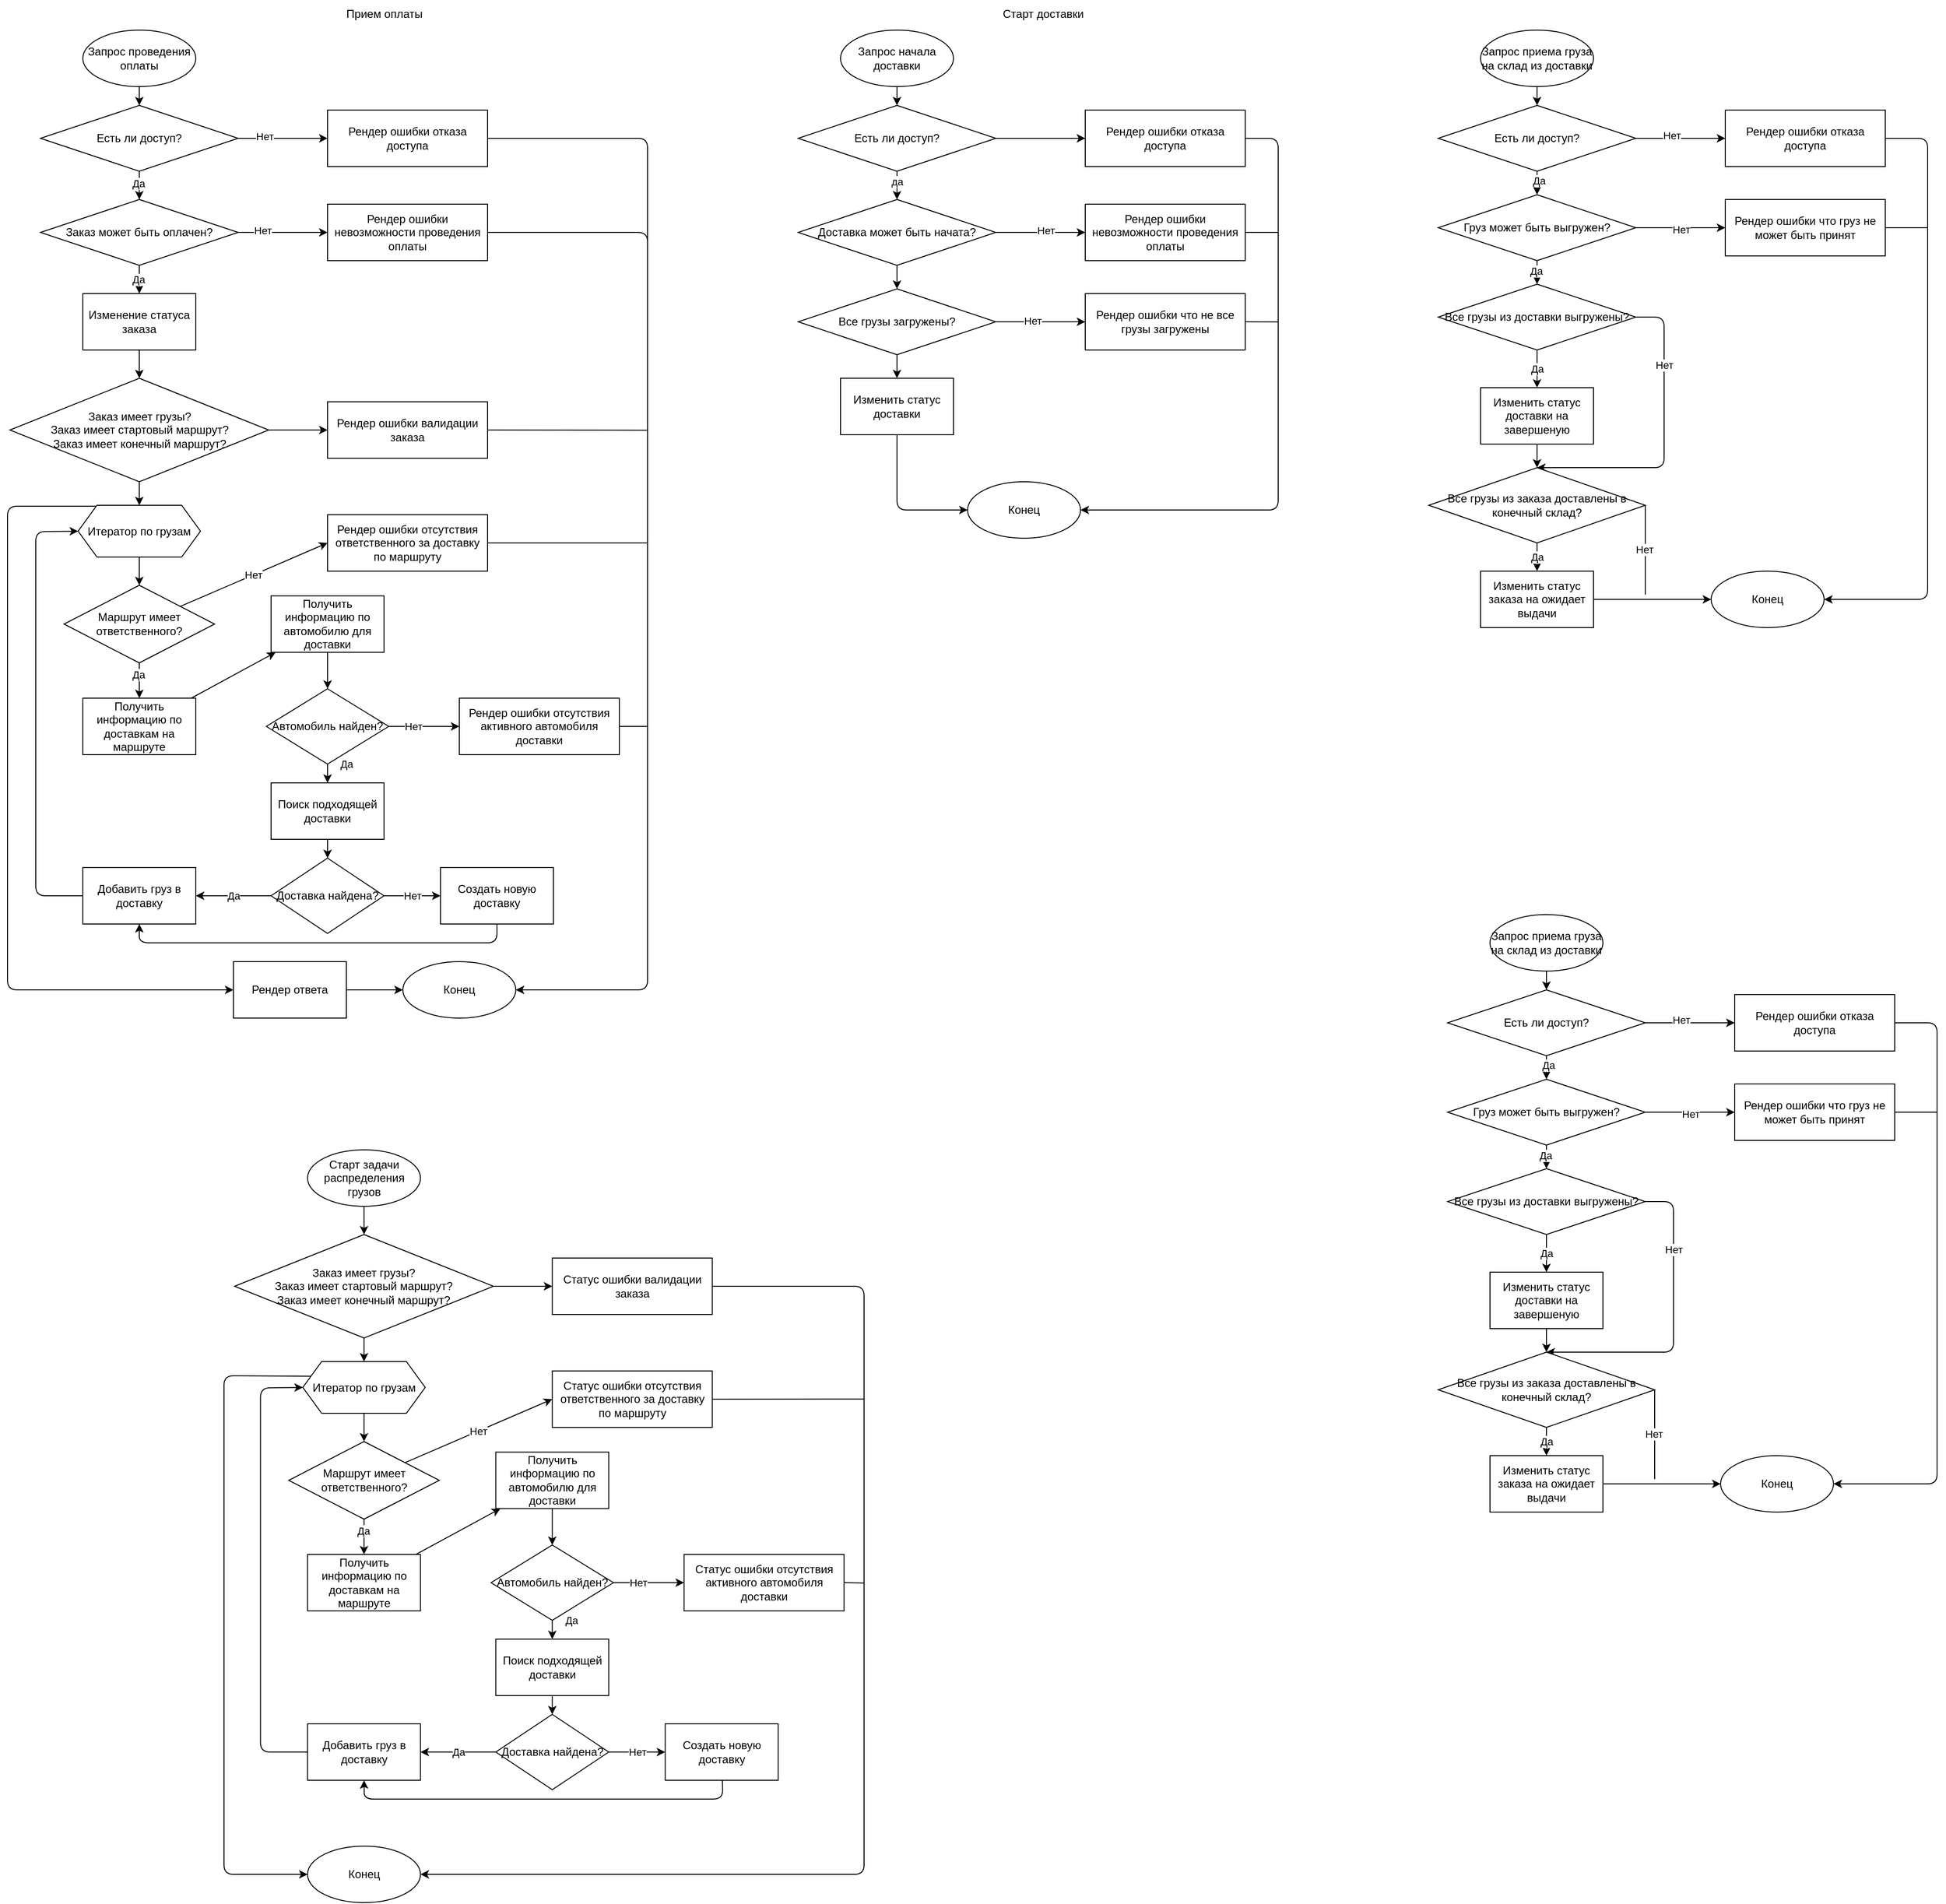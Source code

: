 <mxfile>
    <diagram id="8KB6YMQAkkgc4JgXTkol" name="Страница — 1">
        <mxGraphModel dx="1333" dy="853" grid="1" gridSize="10" guides="1" tooltips="1" connect="1" arrows="1" fold="1" page="1" pageScale="1" pageWidth="827" pageHeight="1169" math="0" shadow="0">
            <root>
                <mxCell id="0"/>
                <mxCell id="1" parent="0"/>
                <mxCell id="4" value="" style="edgeStyle=none;html=1;" parent="1" source="2" target="3" edge="1">
                    <mxGeometry relative="1" as="geometry"/>
                </mxCell>
                <mxCell id="2" value="Запрос проведения оплаты" style="ellipse;whiteSpace=wrap;html=1;" parent="1" vertex="1">
                    <mxGeometry x="160" y="40" width="120" height="60" as="geometry"/>
                </mxCell>
                <mxCell id="6" value="" style="edgeStyle=none;html=1;" parent="1" source="3" target="5" edge="1">
                    <mxGeometry relative="1" as="geometry"/>
                </mxCell>
                <mxCell id="9" value="Да" style="edgeLabel;html=1;align=center;verticalAlign=middle;resizable=0;points=[];" parent="6" vertex="1" connectable="0">
                    <mxGeometry x="-0.136" y="-1" relative="1" as="geometry">
                        <mxPoint as="offset"/>
                    </mxGeometry>
                </mxCell>
                <mxCell id="62" value="" style="edgeStyle=none;html=1;" parent="1" source="3" target="61" edge="1">
                    <mxGeometry relative="1" as="geometry"/>
                </mxCell>
                <mxCell id="80" value="Нет" style="edgeLabel;html=1;align=center;verticalAlign=middle;resizable=0;points=[];" parent="62" vertex="1" connectable="0">
                    <mxGeometry x="-0.418" y="2" relative="1" as="geometry">
                        <mxPoint as="offset"/>
                    </mxGeometry>
                </mxCell>
                <mxCell id="3" value="Есть ли доступ?" style="rhombus;whiteSpace=wrap;html=1;" parent="1" vertex="1">
                    <mxGeometry x="115" y="120" width="210" height="70" as="geometry"/>
                </mxCell>
                <mxCell id="8" value="" style="edgeStyle=none;html=1;" parent="1" source="5" target="7" edge="1">
                    <mxGeometry relative="1" as="geometry"/>
                </mxCell>
                <mxCell id="10" value="Да" style="edgeLabel;html=1;align=center;verticalAlign=middle;resizable=0;points=[];" parent="8" vertex="1" connectable="0">
                    <mxGeometry x="0.012" y="-1" relative="1" as="geometry">
                        <mxPoint as="offset"/>
                    </mxGeometry>
                </mxCell>
                <mxCell id="56" value="" style="edgeStyle=none;html=1;" parent="1" source="5" target="54" edge="1">
                    <mxGeometry relative="1" as="geometry"/>
                </mxCell>
                <mxCell id="81" value="Нет" style="edgeLabel;html=1;align=center;verticalAlign=middle;resizable=0;points=[];" parent="56" vertex="1" connectable="0">
                    <mxGeometry x="-0.455" y="2" relative="1" as="geometry">
                        <mxPoint as="offset"/>
                    </mxGeometry>
                </mxCell>
                <mxCell id="5" value="Заказ может быть оплачен?" style="rhombus;whiteSpace=wrap;html=1;" parent="1" vertex="1">
                    <mxGeometry x="115" y="220" width="210" height="70" as="geometry"/>
                </mxCell>
                <mxCell id="12" value="" style="edgeStyle=none;html=1;" parent="1" source="7" target="11" edge="1">
                    <mxGeometry relative="1" as="geometry"/>
                </mxCell>
                <mxCell id="7" value="Изменение статуса заказа" style="whiteSpace=wrap;html=1;" parent="1" vertex="1">
                    <mxGeometry x="160" y="320" width="120" height="60" as="geometry"/>
                </mxCell>
                <mxCell id="46" style="edgeStyle=none;html=1;entryX=0.5;entryY=0;entryDx=0;entryDy=0;" parent="1" source="11" target="15" edge="1">
                    <mxGeometry relative="1" as="geometry"/>
                </mxCell>
                <mxCell id="55" value="" style="edgeStyle=none;html=1;" parent="1" source="11" target="53" edge="1">
                    <mxGeometry relative="1" as="geometry"/>
                </mxCell>
                <mxCell id="11" value="Заказ имеет грузы?&lt;div&gt;Заказ имеет стартовый маршрут?&lt;/div&gt;&lt;div&gt;Заказ имеет конечный маршрут?&lt;/div&gt;" style="rhombus;whiteSpace=wrap;html=1;" parent="1" vertex="1">
                    <mxGeometry x="82.5" y="410" width="275" height="110" as="geometry"/>
                </mxCell>
                <mxCell id="17" value="" style="edgeStyle=none;html=1;" parent="1" source="15" target="16" edge="1">
                    <mxGeometry relative="1" as="geometry"/>
                </mxCell>
                <mxCell id="48" value="" style="edgeStyle=none;html=1;entryX=0;entryY=0.5;entryDx=0;entryDy=0;exitX=0.153;exitY=0.019;exitDx=0;exitDy=0;exitPerimeter=0;" parent="1" source="15" target="47" edge="1">
                    <mxGeometry relative="1" as="geometry">
                        <mxPoint x="329.999" y="572.583" as="sourcePoint"/>
                        <mxPoint x="689.793" y="641.25" as="targetPoint"/>
                        <Array as="points">
                            <mxPoint x="80" y="546"/>
                            <mxPoint x="80" y="1060"/>
                        </Array>
                    </mxGeometry>
                </mxCell>
                <mxCell id="15" value="Итератор по грузам" style="shape=hexagon;perimeter=hexagonPerimeter2;whiteSpace=wrap;html=1;fixedSize=1;" parent="1" vertex="1">
                    <mxGeometry x="155" y="545" width="130" height="55" as="geometry"/>
                </mxCell>
                <mxCell id="28" value="" style="edgeStyle=none;html=1;" parent="1" source="16" target="27" edge="1">
                    <mxGeometry relative="1" as="geometry"/>
                </mxCell>
                <mxCell id="68" value="Да" style="edgeLabel;html=1;align=center;verticalAlign=middle;resizable=0;points=[];" parent="28" vertex="1" connectable="0">
                    <mxGeometry x="-0.337" y="-1" relative="1" as="geometry">
                        <mxPoint as="offset"/>
                    </mxGeometry>
                </mxCell>
                <mxCell id="66" style="edgeStyle=none;html=1;entryX=0;entryY=0.5;entryDx=0;entryDy=0;" parent="1" source="16" target="65" edge="1">
                    <mxGeometry relative="1" as="geometry"/>
                </mxCell>
                <mxCell id="67" value="Нет" style="edgeLabel;html=1;align=center;verticalAlign=middle;resizable=0;points=[];" parent="66" vertex="1" connectable="0">
                    <mxGeometry x="-0.006" relative="1" as="geometry">
                        <mxPoint as="offset"/>
                    </mxGeometry>
                </mxCell>
                <mxCell id="16" value="Маршрут имеет ответственного?" style="rhombus;whiteSpace=wrap;html=1;" parent="1" vertex="1">
                    <mxGeometry x="140" y="630" width="160" height="82.5" as="geometry"/>
                </mxCell>
                <mxCell id="26" style="edgeStyle=none;html=1;entryX=0;entryY=0.5;entryDx=0;entryDy=0;" parent="1" source="24" target="15" edge="1">
                    <mxGeometry relative="1" as="geometry">
                        <Array as="points">
                            <mxPoint x="110" y="960"/>
                            <mxPoint x="110" y="573"/>
                        </Array>
                    </mxGeometry>
                </mxCell>
                <mxCell id="24" value="Добавить груз в доставку" style="whiteSpace=wrap;html=1;" parent="1" vertex="1">
                    <mxGeometry x="160" y="930" width="120" height="60" as="geometry"/>
                </mxCell>
                <mxCell id="30" value="" style="edgeStyle=none;html=1;" parent="1" source="27" target="29" edge="1">
                    <mxGeometry relative="1" as="geometry"/>
                </mxCell>
                <mxCell id="27" value="Получить информацию по доставкам на маршруте" style="whiteSpace=wrap;html=1;" parent="1" vertex="1">
                    <mxGeometry x="160" y="750" width="120" height="60" as="geometry"/>
                </mxCell>
                <mxCell id="32" value="" style="edgeStyle=none;html=1;" parent="1" source="29" target="31" edge="1">
                    <mxGeometry relative="1" as="geometry"/>
                </mxCell>
                <mxCell id="29" value="Получить информацию по автомобилю для доставки" style="whiteSpace=wrap;html=1;" parent="1" vertex="1">
                    <mxGeometry x="360" y="641.25" width="120" height="60" as="geometry"/>
                </mxCell>
                <mxCell id="36" value="Да" style="edgeStyle=none;html=1;" parent="1" source="31" target="35" edge="1">
                    <mxGeometry x="-1" y="20" relative="1" as="geometry">
                        <mxPoint as="offset"/>
                    </mxGeometry>
                </mxCell>
                <mxCell id="57" value="" style="edgeStyle=none;html=1;" parent="1" source="31" target="52" edge="1">
                    <mxGeometry relative="1" as="geometry"/>
                </mxCell>
                <mxCell id="64" value="Нет" style="edgeLabel;html=1;align=center;verticalAlign=middle;resizable=0;points=[];" parent="57" vertex="1" connectable="0">
                    <mxGeometry x="-0.318" relative="1" as="geometry">
                        <mxPoint as="offset"/>
                    </mxGeometry>
                </mxCell>
                <mxCell id="31" value="Автомобиль найден?" style="rhombus;whiteSpace=wrap;html=1;" parent="1" vertex="1">
                    <mxGeometry x="355" y="740" width="130" height="80" as="geometry"/>
                </mxCell>
                <mxCell id="38" value="" style="edgeStyle=none;html=1;" parent="1" source="35" target="37" edge="1">
                    <mxGeometry relative="1" as="geometry"/>
                </mxCell>
                <mxCell id="35" value="Поиск подходящей доставки" style="whiteSpace=wrap;html=1;" parent="1" vertex="1">
                    <mxGeometry x="360" y="840" width="120" height="60" as="geometry"/>
                </mxCell>
                <mxCell id="41" value="Да" style="edgeStyle=none;html=1;entryX=1;entryY=0.5;entryDx=0;entryDy=0;" parent="1" source="37" target="24" edge="1">
                    <mxGeometry relative="1" as="geometry"/>
                </mxCell>
                <mxCell id="43" value="Нет" style="edgeStyle=none;html=1;" parent="1" source="37" target="42" edge="1">
                    <mxGeometry relative="1" as="geometry"/>
                </mxCell>
                <mxCell id="37" value="Доставка найдена?" style="rhombus;whiteSpace=wrap;html=1;" parent="1" vertex="1">
                    <mxGeometry x="360" y="920" width="120" height="80" as="geometry"/>
                </mxCell>
                <mxCell id="44" style="edgeStyle=none;html=1;entryX=0.5;entryY=1;entryDx=0;entryDy=0;" parent="1" source="42" target="24" edge="1">
                    <mxGeometry relative="1" as="geometry">
                        <Array as="points">
                            <mxPoint x="600" y="1010"/>
                            <mxPoint x="220" y="1010"/>
                        </Array>
                    </mxGeometry>
                </mxCell>
                <mxCell id="42" value="Создать новую доставку" style="whiteSpace=wrap;html=1;" parent="1" vertex="1">
                    <mxGeometry x="540" y="930" width="120" height="60" as="geometry"/>
                </mxCell>
                <mxCell id="51" value="" style="edgeStyle=none;html=1;" parent="1" source="47" target="50" edge="1">
                    <mxGeometry relative="1" as="geometry"/>
                </mxCell>
                <mxCell id="47" value="Рендер ответа" style="whiteSpace=wrap;html=1;" parent="1" vertex="1">
                    <mxGeometry x="320" y="1030" width="120" height="60" as="geometry"/>
                </mxCell>
                <mxCell id="50" value="Конец" style="ellipse;whiteSpace=wrap;html=1;" parent="1" vertex="1">
                    <mxGeometry x="500" y="1030" width="120" height="60" as="geometry"/>
                </mxCell>
                <mxCell id="59" style="edgeStyle=none;html=1;exitX=1;exitY=0.5;exitDx=0;exitDy=0;endArrow=none;endFill=0;" parent="1" source="52" edge="1">
                    <mxGeometry relative="1" as="geometry">
                        <mxPoint x="760" y="780" as="targetPoint"/>
                    </mxGeometry>
                </mxCell>
                <mxCell id="52" value="Рендер ошибки отсутствия активного автомобиля доставки" style="whiteSpace=wrap;html=1;" parent="1" vertex="1">
                    <mxGeometry x="560" y="750" width="170" height="60" as="geometry"/>
                </mxCell>
                <mxCell id="60" style="edgeStyle=none;html=1;exitX=1;exitY=0.5;exitDx=0;exitDy=0;endArrow=none;endFill=0;" parent="1" source="53" edge="1">
                    <mxGeometry relative="1" as="geometry">
                        <mxPoint x="760" y="465.243" as="targetPoint"/>
                    </mxGeometry>
                </mxCell>
                <mxCell id="53" value="Рендер ошибки валидации заказа" style="whiteSpace=wrap;html=1;" parent="1" vertex="1">
                    <mxGeometry x="420" y="435" width="170" height="60" as="geometry"/>
                </mxCell>
                <mxCell id="58" style="edgeStyle=none;html=1;entryX=1;entryY=0.5;entryDx=0;entryDy=0;" parent="1" source="54" target="50" edge="1">
                    <mxGeometry relative="1" as="geometry">
                        <Array as="points">
                            <mxPoint x="760" y="255"/>
                            <mxPoint x="760" y="1060"/>
                        </Array>
                    </mxGeometry>
                </mxCell>
                <mxCell id="54" value="Рендер ошибки невозможности проведения оплаты" style="whiteSpace=wrap;html=1;" parent="1" vertex="1">
                    <mxGeometry x="420" y="225" width="170" height="60" as="geometry"/>
                </mxCell>
                <mxCell id="63" style="edgeStyle=none;html=1;endArrow=none;endFill=0;" parent="1" source="61" edge="1">
                    <mxGeometry relative="1" as="geometry">
                        <mxPoint x="760" y="270" as="targetPoint"/>
                        <Array as="points">
                            <mxPoint x="760" y="155"/>
                        </Array>
                    </mxGeometry>
                </mxCell>
                <mxCell id="61" value="Рендер ошибки отказа доступа" style="whiteSpace=wrap;html=1;" parent="1" vertex="1">
                    <mxGeometry x="420" y="125" width="170" height="60" as="geometry"/>
                </mxCell>
                <mxCell id="69" style="edgeStyle=none;html=1;endArrow=none;endFill=0;" parent="1" source="65" edge="1">
                    <mxGeometry relative="1" as="geometry">
                        <mxPoint x="760.0" y="585" as="targetPoint"/>
                    </mxGeometry>
                </mxCell>
                <mxCell id="65" value="Рендер ошибки отсутствия ответственного за доставку по маршруту" style="whiteSpace=wrap;html=1;" parent="1" vertex="1">
                    <mxGeometry x="420" y="555" width="170" height="60" as="geometry"/>
                </mxCell>
                <mxCell id="75" value="" style="edgeStyle=none;html=1;" parent="1" source="70" target="71" edge="1">
                    <mxGeometry relative="1" as="geometry"/>
                </mxCell>
                <mxCell id="70" value="Запрос начала доставки" style="ellipse;whiteSpace=wrap;html=1;" parent="1" vertex="1">
                    <mxGeometry x="965" y="40" width="120" height="60" as="geometry"/>
                </mxCell>
                <mxCell id="76" value="" style="edgeStyle=none;html=1;" parent="1" source="71" target="74" edge="1">
                    <mxGeometry relative="1" as="geometry"/>
                </mxCell>
                <mxCell id="77" value="" style="edgeStyle=none;html=1;" parent="1" source="71" target="72" edge="1">
                    <mxGeometry relative="1" as="geometry"/>
                </mxCell>
                <mxCell id="82" value="да" style="edgeLabel;html=1;align=center;verticalAlign=middle;resizable=0;points=[];" parent="77" vertex="1" connectable="0">
                    <mxGeometry x="-0.263" relative="1" as="geometry">
                        <mxPoint as="offset"/>
                    </mxGeometry>
                </mxCell>
                <mxCell id="71" value="Есть ли доступ?" style="rhombus;whiteSpace=wrap;html=1;" parent="1" vertex="1">
                    <mxGeometry x="920" y="120" width="210" height="70" as="geometry"/>
                </mxCell>
                <mxCell id="78" value="" style="edgeStyle=none;html=1;" parent="1" source="72" target="73" edge="1">
                    <mxGeometry relative="1" as="geometry"/>
                </mxCell>
                <mxCell id="79" value="Нет" style="edgeLabel;html=1;align=center;verticalAlign=middle;resizable=0;points=[];" parent="78" vertex="1" connectable="0">
                    <mxGeometry x="0.121" y="2" relative="1" as="geometry">
                        <mxPoint as="offset"/>
                    </mxGeometry>
                </mxCell>
                <mxCell id="84" value="" style="edgeStyle=none;html=1;" parent="1" source="72" target="83" edge="1">
                    <mxGeometry relative="1" as="geometry"/>
                </mxCell>
                <mxCell id="72" value="Доставка может быть начата?" style="rhombus;whiteSpace=wrap;html=1;" parent="1" vertex="1">
                    <mxGeometry x="920" y="220" width="210" height="70" as="geometry"/>
                </mxCell>
                <mxCell id="95" style="edgeStyle=none;html=1;endArrow=none;endFill=0;" parent="1" source="73" edge="1">
                    <mxGeometry relative="1" as="geometry">
                        <mxPoint x="1430.0" y="255" as="targetPoint"/>
                    </mxGeometry>
                </mxCell>
                <mxCell id="73" value="Рендер ошибки невозможности проведения оплаты" style="whiteSpace=wrap;html=1;" parent="1" vertex="1">
                    <mxGeometry x="1225" y="225" width="170" height="60" as="geometry"/>
                </mxCell>
                <mxCell id="94" style="edgeStyle=none;html=1;exitX=1;exitY=0.5;exitDx=0;exitDy=0;entryX=1;entryY=0.5;entryDx=0;entryDy=0;" parent="1" source="74" target="92" edge="1">
                    <mxGeometry relative="1" as="geometry">
                        <Array as="points">
                            <mxPoint x="1430" y="155"/>
                            <mxPoint x="1430" y="550"/>
                        </Array>
                    </mxGeometry>
                </mxCell>
                <mxCell id="74" value="Рендер ошибки отказа доступа" style="whiteSpace=wrap;html=1;" parent="1" vertex="1">
                    <mxGeometry x="1225" y="125" width="170" height="60" as="geometry"/>
                </mxCell>
                <mxCell id="88" value="" style="edgeStyle=none;html=1;" parent="1" source="83" target="87" edge="1">
                    <mxGeometry relative="1" as="geometry"/>
                </mxCell>
                <mxCell id="89" value="Нет" style="edgeLabel;html=1;align=center;verticalAlign=middle;resizable=0;points=[];" parent="88" vertex="1" connectable="0">
                    <mxGeometry x="-0.189" y="1" relative="1" as="geometry">
                        <mxPoint as="offset"/>
                    </mxGeometry>
                </mxCell>
                <mxCell id="91" value="" style="edgeStyle=none;html=1;" parent="1" source="83" target="90" edge="1">
                    <mxGeometry relative="1" as="geometry"/>
                </mxCell>
                <mxCell id="83" value="Все грузы загружены?" style="rhombus;whiteSpace=wrap;html=1;" parent="1" vertex="1">
                    <mxGeometry x="920" y="315" width="210" height="70" as="geometry"/>
                </mxCell>
                <mxCell id="96" style="edgeStyle=none;html=1;exitX=1;exitY=0.5;exitDx=0;exitDy=0;endArrow=none;endFill=0;" parent="1" source="87" edge="1">
                    <mxGeometry relative="1" as="geometry">
                        <mxPoint x="1430.0" y="350.182" as="targetPoint"/>
                    </mxGeometry>
                </mxCell>
                <mxCell id="87" value="Рендер ошибки что не все грузы загружены" style="whiteSpace=wrap;html=1;" parent="1" vertex="1">
                    <mxGeometry x="1225" y="320" width="170" height="60" as="geometry"/>
                </mxCell>
                <mxCell id="93" style="edgeStyle=none;html=1;entryX=0;entryY=0.5;entryDx=0;entryDy=0;" parent="1" source="90" target="92" edge="1">
                    <mxGeometry relative="1" as="geometry">
                        <Array as="points">
                            <mxPoint x="1025" y="550"/>
                        </Array>
                    </mxGeometry>
                </mxCell>
                <mxCell id="90" value="Изменить статус доставки" style="whiteSpace=wrap;html=1;" parent="1" vertex="1">
                    <mxGeometry x="965" y="410" width="120" height="60" as="geometry"/>
                </mxCell>
                <mxCell id="92" value="Конец" style="ellipse;whiteSpace=wrap;html=1;" parent="1" vertex="1">
                    <mxGeometry x="1100" y="520" width="120" height="60" as="geometry"/>
                </mxCell>
                <mxCell id="97" value="Старт доставки" style="text;html=1;align=center;verticalAlign=middle;resizable=0;points=[];autosize=1;strokeColor=none;fillColor=none;" parent="1" vertex="1">
                    <mxGeometry x="1125" y="8" width="110" height="30" as="geometry"/>
                </mxCell>
                <mxCell id="99" value="Прием оплаты" style="text;html=1;align=center;verticalAlign=middle;resizable=0;points=[];autosize=1;strokeColor=none;fillColor=none;" parent="1" vertex="1">
                    <mxGeometry x="425" y="8" width="110" height="30" as="geometry"/>
                </mxCell>
                <mxCell id="100" value="" style="edgeStyle=none;html=1;" parent="1" source="101" target="103" edge="1">
                    <mxGeometry relative="1" as="geometry"/>
                </mxCell>
                <mxCell id="101" value="Запрос приема груза на склад из доставки" style="ellipse;whiteSpace=wrap;html=1;" parent="1" vertex="1">
                    <mxGeometry x="1645" y="40" width="120" height="60" as="geometry"/>
                </mxCell>
                <mxCell id="102" value="" style="edgeStyle=none;html=1;" parent="1" source="103" target="104" edge="1">
                    <mxGeometry relative="1" as="geometry"/>
                </mxCell>
                <mxCell id="116" value="Нет" style="edgeLabel;html=1;align=center;verticalAlign=middle;resizable=0;points=[];" parent="102" vertex="1" connectable="0">
                    <mxGeometry x="-0.197" y="3" relative="1" as="geometry">
                        <mxPoint as="offset"/>
                    </mxGeometry>
                </mxCell>
                <mxCell id="106" value="" style="edgeStyle=none;html=1;" parent="1" source="103" target="105" edge="1">
                    <mxGeometry relative="1" as="geometry"/>
                </mxCell>
                <mxCell id="114" value="Да" style="edgeLabel;html=1;align=center;verticalAlign=middle;resizable=0;points=[];" parent="106" vertex="1" connectable="0">
                    <mxGeometry x="-0.232" y="2" relative="1" as="geometry">
                        <mxPoint as="offset"/>
                    </mxGeometry>
                </mxCell>
                <mxCell id="103" value="Есть ли доступ?" style="rhombus;whiteSpace=wrap;html=1;" parent="1" vertex="1">
                    <mxGeometry x="1600" y="120" width="210" height="70" as="geometry"/>
                </mxCell>
                <mxCell id="127" style="edgeStyle=none;html=1;entryX=1;entryY=0.5;entryDx=0;entryDy=0;" parent="1" source="104" target="123" edge="1">
                    <mxGeometry relative="1" as="geometry">
                        <Array as="points">
                            <mxPoint x="2120" y="155"/>
                            <mxPoint x="2120" y="645"/>
                        </Array>
                    </mxGeometry>
                </mxCell>
                <mxCell id="104" value="Рендер ошибки отказа доступа" style="whiteSpace=wrap;html=1;" parent="1" vertex="1">
                    <mxGeometry x="1905" y="125" width="170" height="60" as="geometry"/>
                </mxCell>
                <mxCell id="108" value="" style="edgeStyle=none;html=1;" parent="1" source="105" target="107" edge="1">
                    <mxGeometry relative="1" as="geometry"/>
                </mxCell>
                <mxCell id="115" value="Нет" style="edgeLabel;html=1;align=center;verticalAlign=middle;resizable=0;points=[];" parent="108" vertex="1" connectable="0">
                    <mxGeometry x="-0.005" y="-2" relative="1" as="geometry">
                        <mxPoint as="offset"/>
                    </mxGeometry>
                </mxCell>
                <mxCell id="110" value="" style="edgeStyle=none;html=1;" parent="1" source="105" target="109" edge="1">
                    <mxGeometry relative="1" as="geometry"/>
                </mxCell>
                <mxCell id="113" value="Да" style="edgeLabel;html=1;align=center;verticalAlign=middle;resizable=0;points=[];" parent="110" vertex="1" connectable="0">
                    <mxGeometry x="-0.171" y="-1" relative="1" as="geometry">
                        <mxPoint as="offset"/>
                    </mxGeometry>
                </mxCell>
                <mxCell id="105" value="Груз может быть выгружен?" style="rhombus;whiteSpace=wrap;html=1;" parent="1" vertex="1">
                    <mxGeometry x="1600" y="215" width="210" height="70" as="geometry"/>
                </mxCell>
                <mxCell id="128" style="edgeStyle=none;html=1;endArrow=none;endFill=0;" parent="1" source="107" edge="1">
                    <mxGeometry relative="1" as="geometry">
                        <mxPoint x="2120" y="250" as="targetPoint"/>
                    </mxGeometry>
                </mxCell>
                <mxCell id="107" value="Рендер ошибки что груз не может быть принят" style="whiteSpace=wrap;html=1;" parent="1" vertex="1">
                    <mxGeometry x="1905" y="220" width="170" height="60" as="geometry"/>
                </mxCell>
                <mxCell id="112" value="Да" style="edgeStyle=none;html=1;" parent="1" source="109" target="111" edge="1">
                    <mxGeometry relative="1" as="geometry"/>
                </mxCell>
                <mxCell id="119" style="edgeStyle=none;html=1;entryX=0.5;entryY=0;entryDx=0;entryDy=0;" parent="1" source="109" target="117" edge="1">
                    <mxGeometry relative="1" as="geometry">
                        <Array as="points">
                            <mxPoint x="1840" y="345"/>
                            <mxPoint x="1840" y="505"/>
                        </Array>
                    </mxGeometry>
                </mxCell>
                <mxCell id="120" value="Нет" style="edgeLabel;html=1;align=center;verticalAlign=middle;resizable=0;points=[];" parent="119" vertex="1" connectable="0">
                    <mxGeometry x="-0.505" relative="1" as="geometry">
                        <mxPoint as="offset"/>
                    </mxGeometry>
                </mxCell>
                <mxCell id="109" value="Все грузы из доставки выгружены?" style="rhombus;whiteSpace=wrap;html=1;" parent="1" vertex="1">
                    <mxGeometry x="1600" y="310" width="210" height="70" as="geometry"/>
                </mxCell>
                <mxCell id="118" value="" style="edgeStyle=none;html=1;" parent="1" source="111" target="117" edge="1">
                    <mxGeometry relative="1" as="geometry"/>
                </mxCell>
                <mxCell id="111" value="Изменить статус доставки на завершеную" style="whiteSpace=wrap;html=1;" parent="1" vertex="1">
                    <mxGeometry x="1645" y="420" width="120" height="60" as="geometry"/>
                </mxCell>
                <mxCell id="122" value="Да" style="edgeStyle=none;html=1;" parent="1" source="117" target="121" edge="1">
                    <mxGeometry relative="1" as="geometry"/>
                </mxCell>
                <mxCell id="125" style="edgeStyle=none;html=1;exitX=1;exitY=0.5;exitDx=0;exitDy=0;endArrow=none;endFill=0;" parent="1" source="117" edge="1">
                    <mxGeometry relative="1" as="geometry">
                        <mxPoint x="1820" y="640" as="targetPoint"/>
                    </mxGeometry>
                </mxCell>
                <mxCell id="126" value="Нет" style="edgeLabel;html=1;align=center;verticalAlign=middle;resizable=0;points=[];" parent="125" vertex="1" connectable="0">
                    <mxGeometry x="-0.019" y="-1" relative="1" as="geometry">
                        <mxPoint as="offset"/>
                    </mxGeometry>
                </mxCell>
                <mxCell id="117" value="Все грузы из заказа доставлены в конечный склад?" style="rhombus;whiteSpace=wrap;html=1;" parent="1" vertex="1">
                    <mxGeometry x="1590" y="505" width="230" height="80" as="geometry"/>
                </mxCell>
                <mxCell id="121" value="Изменить статус заказа на ожидает выдачи" style="whiteSpace=wrap;html=1;" parent="1" vertex="1">
                    <mxGeometry x="1645" y="615" width="120" height="60" as="geometry"/>
                </mxCell>
                <mxCell id="123" value="Конец" style="ellipse;whiteSpace=wrap;html=1;" parent="1" vertex="1">
                    <mxGeometry x="1890" y="615" width="120" height="60" as="geometry"/>
                </mxCell>
                <mxCell id="124" style="edgeStyle=none;html=1;entryX=0;entryY=0.5;entryDx=0;entryDy=0;" parent="1" source="121" target="123" edge="1">
                    <mxGeometry relative="1" as="geometry"/>
                </mxCell>
                <mxCell id="129" style="edgeStyle=none;html=1;entryX=0.5;entryY=0;entryDx=0;entryDy=0;" edge="1" parent="1" source="131" target="133">
                    <mxGeometry relative="1" as="geometry"/>
                </mxCell>
                <mxCell id="130" value="" style="edgeStyle=none;html=1;" edge="1" parent="1" source="131" target="156">
                    <mxGeometry relative="1" as="geometry"/>
                </mxCell>
                <mxCell id="131" value="Заказ имеет грузы?&lt;div&gt;Заказ имеет стартовый маршрут?&lt;/div&gt;&lt;div&gt;Заказ имеет конечный маршрут?&lt;/div&gt;" style="rhombus;whiteSpace=wrap;html=1;" vertex="1" parent="1">
                    <mxGeometry x="321.25" y="1320" width="275" height="110" as="geometry"/>
                </mxCell>
                <mxCell id="132" value="" style="edgeStyle=none;html=1;" edge="1" parent="1" source="133" target="138">
                    <mxGeometry relative="1" as="geometry"/>
                </mxCell>
                <mxCell id="161" style="edgeStyle=none;html=1;exitX=0;exitY=0.25;exitDx=0;exitDy=0;" edge="1" parent="1" source="133" target="160">
                    <mxGeometry relative="1" as="geometry">
                        <Array as="points">
                            <mxPoint x="310" y="1470"/>
                            <mxPoint x="310" y="2000"/>
                        </Array>
                    </mxGeometry>
                </mxCell>
                <mxCell id="133" value="Итератор по грузам" style="shape=hexagon;perimeter=hexagonPerimeter2;whiteSpace=wrap;html=1;fixedSize=1;" vertex="1" parent="1">
                    <mxGeometry x="393.75" y="1455" width="130" height="55" as="geometry"/>
                </mxCell>
                <mxCell id="134" value="" style="edgeStyle=none;html=1;" edge="1" parent="1" source="138" target="142">
                    <mxGeometry relative="1" as="geometry"/>
                </mxCell>
                <mxCell id="135" value="Да" style="edgeLabel;html=1;align=center;verticalAlign=middle;resizable=0;points=[];" vertex="1" connectable="0" parent="134">
                    <mxGeometry x="-0.337" y="-1" relative="1" as="geometry">
                        <mxPoint as="offset"/>
                    </mxGeometry>
                </mxCell>
                <mxCell id="136" style="edgeStyle=none;html=1;entryX=0;entryY=0.5;entryDx=0;entryDy=0;" edge="1" parent="1" source="138" target="157">
                    <mxGeometry relative="1" as="geometry"/>
                </mxCell>
                <mxCell id="137" value="Нет" style="edgeLabel;html=1;align=center;verticalAlign=middle;resizable=0;points=[];" vertex="1" connectable="0" parent="136">
                    <mxGeometry x="-0.006" relative="1" as="geometry">
                        <mxPoint as="offset"/>
                    </mxGeometry>
                </mxCell>
                <mxCell id="138" value="Маршрут имеет ответственного?" style="rhombus;whiteSpace=wrap;html=1;" vertex="1" parent="1">
                    <mxGeometry x="378.75" y="1540" width="160" height="82.5" as="geometry"/>
                </mxCell>
                <mxCell id="139" style="edgeStyle=none;html=1;entryX=0;entryY=0.5;entryDx=0;entryDy=0;" edge="1" parent="1" source="140" target="133">
                    <mxGeometry relative="1" as="geometry">
                        <Array as="points">
                            <mxPoint x="348.75" y="1870"/>
                            <mxPoint x="348.75" y="1483"/>
                        </Array>
                    </mxGeometry>
                </mxCell>
                <mxCell id="140" value="Добавить груз в доставку" style="whiteSpace=wrap;html=1;" vertex="1" parent="1">
                    <mxGeometry x="398.75" y="1840" width="120" height="60" as="geometry"/>
                </mxCell>
                <mxCell id="141" value="" style="edgeStyle=none;html=1;" edge="1" parent="1" source="142" target="144">
                    <mxGeometry relative="1" as="geometry"/>
                </mxCell>
                <mxCell id="142" value="Получить информацию по доставкам на маршруте" style="whiteSpace=wrap;html=1;" vertex="1" parent="1">
                    <mxGeometry x="398.75" y="1660" width="120" height="60" as="geometry"/>
                </mxCell>
                <mxCell id="143" value="" style="edgeStyle=none;html=1;" edge="1" parent="1" source="144" target="148">
                    <mxGeometry relative="1" as="geometry"/>
                </mxCell>
                <mxCell id="144" value="Получить информацию по автомобилю для доставки" style="whiteSpace=wrap;html=1;" vertex="1" parent="1">
                    <mxGeometry x="598.75" y="1551.25" width="120" height="60" as="geometry"/>
                </mxCell>
                <mxCell id="145" value="Да" style="edgeStyle=none;html=1;" edge="1" parent="1" source="148" target="150">
                    <mxGeometry x="-1" y="20" relative="1" as="geometry">
                        <mxPoint as="offset"/>
                    </mxGeometry>
                </mxCell>
                <mxCell id="146" value="" style="edgeStyle=none;html=1;" edge="1" parent="1" source="148" target="155">
                    <mxGeometry relative="1" as="geometry"/>
                </mxCell>
                <mxCell id="147" value="Нет" style="edgeLabel;html=1;align=center;verticalAlign=middle;resizable=0;points=[];" vertex="1" connectable="0" parent="146">
                    <mxGeometry x="-0.318" relative="1" as="geometry">
                        <mxPoint as="offset"/>
                    </mxGeometry>
                </mxCell>
                <mxCell id="148" value="Автомобиль найден?" style="rhombus;whiteSpace=wrap;html=1;" vertex="1" parent="1">
                    <mxGeometry x="593.75" y="1650" width="130" height="80" as="geometry"/>
                </mxCell>
                <mxCell id="149" value="" style="edgeStyle=none;html=1;" edge="1" parent="1" source="150" target="153">
                    <mxGeometry relative="1" as="geometry"/>
                </mxCell>
                <mxCell id="150" value="Поиск подходящей доставки" style="whiteSpace=wrap;html=1;" vertex="1" parent="1">
                    <mxGeometry x="598.75" y="1750" width="120" height="60" as="geometry"/>
                </mxCell>
                <mxCell id="151" value="Да" style="edgeStyle=none;html=1;entryX=1;entryY=0.5;entryDx=0;entryDy=0;" edge="1" parent="1" source="153" target="140">
                    <mxGeometry relative="1" as="geometry"/>
                </mxCell>
                <mxCell id="152" value="Нет" style="edgeStyle=none;html=1;" edge="1" parent="1" source="153" target="154">
                    <mxGeometry relative="1" as="geometry"/>
                </mxCell>
                <mxCell id="153" value="Доставка найдена?" style="rhombus;whiteSpace=wrap;html=1;" vertex="1" parent="1">
                    <mxGeometry x="598.75" y="1830" width="120" height="80" as="geometry"/>
                </mxCell>
                <mxCell id="162" style="edgeStyle=none;html=1;entryX=0.5;entryY=1;entryDx=0;entryDy=0;" edge="1" parent="1" source="154" target="140">
                    <mxGeometry relative="1" as="geometry">
                        <Array as="points">
                            <mxPoint x="840" y="1920"/>
                            <mxPoint x="459" y="1920"/>
                        </Array>
                    </mxGeometry>
                </mxCell>
                <mxCell id="154" value="Создать новую доставку" style="whiteSpace=wrap;html=1;" vertex="1" parent="1">
                    <mxGeometry x="778.75" y="1840" width="120" height="60" as="geometry"/>
                </mxCell>
                <mxCell id="164" style="edgeStyle=none;html=1;exitX=1;exitY=0.5;exitDx=0;exitDy=0;endArrow=none;endFill=0;" edge="1" parent="1" source="155">
                    <mxGeometry relative="1" as="geometry">
                        <mxPoint x="990" y="1690.364" as="targetPoint"/>
                    </mxGeometry>
                </mxCell>
                <mxCell id="155" value="Статус ошибки отсутствия активного автомобиля доставки" style="whiteSpace=wrap;html=1;" vertex="1" parent="1">
                    <mxGeometry x="798.75" y="1660" width="170" height="60" as="geometry"/>
                </mxCell>
                <mxCell id="163" style="edgeStyle=none;html=1;exitX=1;exitY=0.5;exitDx=0;exitDy=0;entryX=1;entryY=0.5;entryDx=0;entryDy=0;" edge="1" parent="1" source="156" target="160">
                    <mxGeometry relative="1" as="geometry">
                        <Array as="points">
                            <mxPoint x="990" y="1375"/>
                            <mxPoint x="990" y="2000"/>
                        </Array>
                    </mxGeometry>
                </mxCell>
                <mxCell id="156" value="Статус ошибки валидации заказа" style="whiteSpace=wrap;html=1;" vertex="1" parent="1">
                    <mxGeometry x="658.75" y="1345" width="170" height="60" as="geometry"/>
                </mxCell>
                <mxCell id="165" style="edgeStyle=none;html=1;exitX=1;exitY=0.5;exitDx=0;exitDy=0;endArrow=none;endFill=0;" edge="1" parent="1" source="157">
                    <mxGeometry relative="1" as="geometry">
                        <mxPoint x="990" y="1494.909" as="targetPoint"/>
                    </mxGeometry>
                </mxCell>
                <mxCell id="157" value="Статус ошибки отсутствия ответственного за доставку по маршруту" style="whiteSpace=wrap;html=1;" vertex="1" parent="1">
                    <mxGeometry x="658.75" y="1465" width="170" height="60" as="geometry"/>
                </mxCell>
                <mxCell id="159" value="" style="edgeStyle=none;html=1;" edge="1" parent="1" source="158" target="131">
                    <mxGeometry relative="1" as="geometry"/>
                </mxCell>
                <mxCell id="158" value="Старт задачи распределения грузов" style="ellipse;whiteSpace=wrap;html=1;" vertex="1" parent="1">
                    <mxGeometry x="398.75" y="1230" width="120" height="60" as="geometry"/>
                </mxCell>
                <mxCell id="160" value="Конец" style="ellipse;whiteSpace=wrap;html=1;" vertex="1" parent="1">
                    <mxGeometry x="398.75" y="1970" width="120" height="60" as="geometry"/>
                </mxCell>
                <mxCell id="166" value="" style="edgeStyle=none;html=1;" edge="1" parent="1" source="167" target="172">
                    <mxGeometry relative="1" as="geometry"/>
                </mxCell>
                <mxCell id="167" value="Запрос приема груза на склад из доставки" style="ellipse;whiteSpace=wrap;html=1;" vertex="1" parent="1">
                    <mxGeometry x="1655" y="980" width="120" height="60" as="geometry"/>
                </mxCell>
                <mxCell id="168" value="" style="edgeStyle=none;html=1;" edge="1" parent="1" source="172" target="174">
                    <mxGeometry relative="1" as="geometry"/>
                </mxCell>
                <mxCell id="169" value="Нет" style="edgeLabel;html=1;align=center;verticalAlign=middle;resizable=0;points=[];" vertex="1" connectable="0" parent="168">
                    <mxGeometry x="-0.197" y="3" relative="1" as="geometry">
                        <mxPoint as="offset"/>
                    </mxGeometry>
                </mxCell>
                <mxCell id="170" value="" style="edgeStyle=none;html=1;" edge="1" parent="1" source="172" target="179">
                    <mxGeometry relative="1" as="geometry"/>
                </mxCell>
                <mxCell id="171" value="Да" style="edgeLabel;html=1;align=center;verticalAlign=middle;resizable=0;points=[];" vertex="1" connectable="0" parent="170">
                    <mxGeometry x="-0.232" y="2" relative="1" as="geometry">
                        <mxPoint as="offset"/>
                    </mxGeometry>
                </mxCell>
                <mxCell id="172" value="Есть ли доступ?" style="rhombus;whiteSpace=wrap;html=1;" vertex="1" parent="1">
                    <mxGeometry x="1610" y="1060" width="210" height="70" as="geometry"/>
                </mxCell>
                <mxCell id="173" style="edgeStyle=none;html=1;entryX=1;entryY=0.5;entryDx=0;entryDy=0;" edge="1" parent="1" source="174" target="193">
                    <mxGeometry relative="1" as="geometry">
                        <Array as="points">
                            <mxPoint x="2130" y="1095"/>
                            <mxPoint x="2130" y="1585"/>
                        </Array>
                    </mxGeometry>
                </mxCell>
                <mxCell id="174" value="Рендер ошибки отказа доступа" style="whiteSpace=wrap;html=1;" vertex="1" parent="1">
                    <mxGeometry x="1915" y="1065" width="170" height="60" as="geometry"/>
                </mxCell>
                <mxCell id="175" value="" style="edgeStyle=none;html=1;" edge="1" parent="1" source="179" target="181">
                    <mxGeometry relative="1" as="geometry"/>
                </mxCell>
                <mxCell id="176" value="Нет" style="edgeLabel;html=1;align=center;verticalAlign=middle;resizable=0;points=[];" vertex="1" connectable="0" parent="175">
                    <mxGeometry x="-0.005" y="-2" relative="1" as="geometry">
                        <mxPoint as="offset"/>
                    </mxGeometry>
                </mxCell>
                <mxCell id="177" value="" style="edgeStyle=none;html=1;" edge="1" parent="1" source="179" target="185">
                    <mxGeometry relative="1" as="geometry"/>
                </mxCell>
                <mxCell id="178" value="Да" style="edgeLabel;html=1;align=center;verticalAlign=middle;resizable=0;points=[];" vertex="1" connectable="0" parent="177">
                    <mxGeometry x="-0.171" y="-1" relative="1" as="geometry">
                        <mxPoint as="offset"/>
                    </mxGeometry>
                </mxCell>
                <mxCell id="179" value="Груз может быть выгружен?" style="rhombus;whiteSpace=wrap;html=1;" vertex="1" parent="1">
                    <mxGeometry x="1610" y="1155" width="210" height="70" as="geometry"/>
                </mxCell>
                <mxCell id="180" style="edgeStyle=none;html=1;endArrow=none;endFill=0;" edge="1" parent="1" source="181">
                    <mxGeometry relative="1" as="geometry">
                        <mxPoint x="2130" y="1190" as="targetPoint"/>
                    </mxGeometry>
                </mxCell>
                <mxCell id="181" value="Рендер ошибки что груз не может быть принят" style="whiteSpace=wrap;html=1;" vertex="1" parent="1">
                    <mxGeometry x="1915" y="1160" width="170" height="60" as="geometry"/>
                </mxCell>
                <mxCell id="182" value="Да" style="edgeStyle=none;html=1;" edge="1" parent="1" source="185" target="187">
                    <mxGeometry relative="1" as="geometry"/>
                </mxCell>
                <mxCell id="183" style="edgeStyle=none;html=1;entryX=0.5;entryY=0;entryDx=0;entryDy=0;" edge="1" parent="1" source="185" target="191">
                    <mxGeometry relative="1" as="geometry">
                        <Array as="points">
                            <mxPoint x="1850" y="1285"/>
                            <mxPoint x="1850" y="1445"/>
                        </Array>
                    </mxGeometry>
                </mxCell>
                <mxCell id="184" value="Нет" style="edgeLabel;html=1;align=center;verticalAlign=middle;resizable=0;points=[];" vertex="1" connectable="0" parent="183">
                    <mxGeometry x="-0.505" relative="1" as="geometry">
                        <mxPoint as="offset"/>
                    </mxGeometry>
                </mxCell>
                <mxCell id="185" value="Все грузы из доставки выгружены?" style="rhombus;whiteSpace=wrap;html=1;" vertex="1" parent="1">
                    <mxGeometry x="1610" y="1250" width="210" height="70" as="geometry"/>
                </mxCell>
                <mxCell id="186" value="" style="edgeStyle=none;html=1;" edge="1" parent="1" source="187" target="191">
                    <mxGeometry relative="1" as="geometry"/>
                </mxCell>
                <mxCell id="187" value="Изменить статус доставки на завершеную" style="whiteSpace=wrap;html=1;" vertex="1" parent="1">
                    <mxGeometry x="1655" y="1360" width="120" height="60" as="geometry"/>
                </mxCell>
                <mxCell id="188" value="Да" style="edgeStyle=none;html=1;" edge="1" parent="1" source="191" target="192">
                    <mxGeometry relative="1" as="geometry"/>
                </mxCell>
                <mxCell id="189" style="edgeStyle=none;html=1;exitX=1;exitY=0.5;exitDx=0;exitDy=0;endArrow=none;endFill=0;" edge="1" parent="1" source="191">
                    <mxGeometry relative="1" as="geometry">
                        <mxPoint x="1830" y="1580" as="targetPoint"/>
                    </mxGeometry>
                </mxCell>
                <mxCell id="190" value="Нет" style="edgeLabel;html=1;align=center;verticalAlign=middle;resizable=0;points=[];" vertex="1" connectable="0" parent="189">
                    <mxGeometry x="-0.019" y="-1" relative="1" as="geometry">
                        <mxPoint as="offset"/>
                    </mxGeometry>
                </mxCell>
                <mxCell id="191" value="Все грузы из заказа доставлены в конечный склад?" style="rhombus;whiteSpace=wrap;html=1;" vertex="1" parent="1">
                    <mxGeometry x="1600" y="1445" width="230" height="80" as="geometry"/>
                </mxCell>
                <mxCell id="192" value="Изменить статус заказа на ожидает выдачи" style="whiteSpace=wrap;html=1;" vertex="1" parent="1">
                    <mxGeometry x="1655" y="1555" width="120" height="60" as="geometry"/>
                </mxCell>
                <mxCell id="193" value="Конец" style="ellipse;whiteSpace=wrap;html=1;" vertex="1" parent="1">
                    <mxGeometry x="1900" y="1555" width="120" height="60" as="geometry"/>
                </mxCell>
                <mxCell id="194" style="edgeStyle=none;html=1;entryX=0;entryY=0.5;entryDx=0;entryDy=0;" edge="1" parent="1" source="192" target="193">
                    <mxGeometry relative="1" as="geometry"/>
                </mxCell>
            </root>
        </mxGraphModel>
    </diagram>
</mxfile>